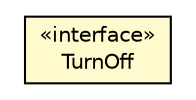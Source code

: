 #!/usr/local/bin/dot
#
# Class diagram 
# Generated by UMLGraph version R5_6-24-gf6e263 (http://www.umlgraph.org/)
#

digraph G {
	edge [fontname="Helvetica",fontsize=10,labelfontname="Helvetica",labelfontsize=10];
	node [fontname="Helvetica",fontsize=10,shape=plaintext];
	nodesep=0.25;
	ranksep=0.5;
	// org.universAAL.ontology.lighting.simple.LightingServerURIs.TurnOff
	c5331347 [label=<<table title="org.universAAL.ontology.lighting.simple.LightingServerURIs.TurnOff" border="0" cellborder="1" cellspacing="0" cellpadding="2" port="p" bgcolor="lemonChiffon" href="./LightingServerURIs.TurnOff.html">
		<tr><td><table border="0" cellspacing="0" cellpadding="1">
<tr><td align="center" balign="center"> &#171;interface&#187; </td></tr>
<tr><td align="center" balign="center"> TurnOff </td></tr>
		</table></td></tr>
		</table>>, URL="./LightingServerURIs.TurnOff.html", fontname="Helvetica", fontcolor="black", fontsize=10.0];
}

